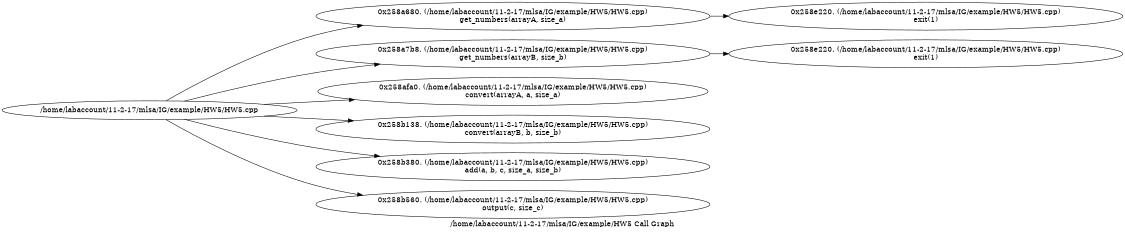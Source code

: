 digraph "/home/labaccount/11-2-17/mlsa/IG/example/HW5 Call Graph" {
	graph [dpi=300
		rankdir=LR
		size="7.5, 10"
		label="/home/labaccount/11-2-17/mlsa/IG/example/HW5 Call Graph"
	];

	Node0x342026709 [shape=oval, label="/home/labaccount/11-2-17/mlsa/IG/example/HW5/HW5.cpp"];
	Node0x388293146 [shape=oval, label="0x258a680. (/home/labaccount/11-2-17/mlsa/IG/example/HW5/HW5.cpp)\nget_numbers(arrayA, size_a)"];
	Node0x342026709 -> Node0x388293146;
	Node0x629631343 [shape=oval, label="0x258a7b8. (/home/labaccount/11-2-17/mlsa/IG/example/HW5/HW5.cpp)\nget_numbers(arrayB, size_b)"];
	Node0x342026709 -> Node0x629631343;
	Node0x937171912 [shape=oval, label="0x258afa0. (/home/labaccount/11-2-17/mlsa/IG/example/HW5/HW5.cpp)\nconvert(arrayA, a, size_a)"];
	Node0x342026709 -> Node0x937171912;
	Node0x656672597 [shape=oval, label="0x258b138. (/home/labaccount/11-2-17/mlsa/IG/example/HW5/HW5.cpp)\nconvert(arrayB, b, size_b)"];
	Node0x342026709 -> Node0x656672597;
	Node0x549618764 [shape=oval, label="0x258b380. (/home/labaccount/11-2-17/mlsa/IG/example/HW5/HW5.cpp)\nadd(a, b, c, size_a, size_b)"];
	Node0x342026709 -> Node0x549618764;
	Node0x477475709 [shape=oval, label="0x258b560. (/home/labaccount/11-2-17/mlsa/IG/example/HW5/HW5.cpp)\noutput(c, size_c)"];
	Node0x342026709 -> Node0x477475709;
	Node0x733168367 [shape=oval, label="0x258e220. (/home/labaccount/11-2-17/mlsa/IG/example/HW5/HW5.cpp)\nexit(1)"];
	Node0x388293146 -> Node0x733168367;
	Node0x440708349 [shape=oval, label="0x258e220. (/home/labaccount/11-2-17/mlsa/IG/example/HW5/HW5.cpp)\nexit(1)"];
	Node0x629631343 -> Node0x440708349;
}